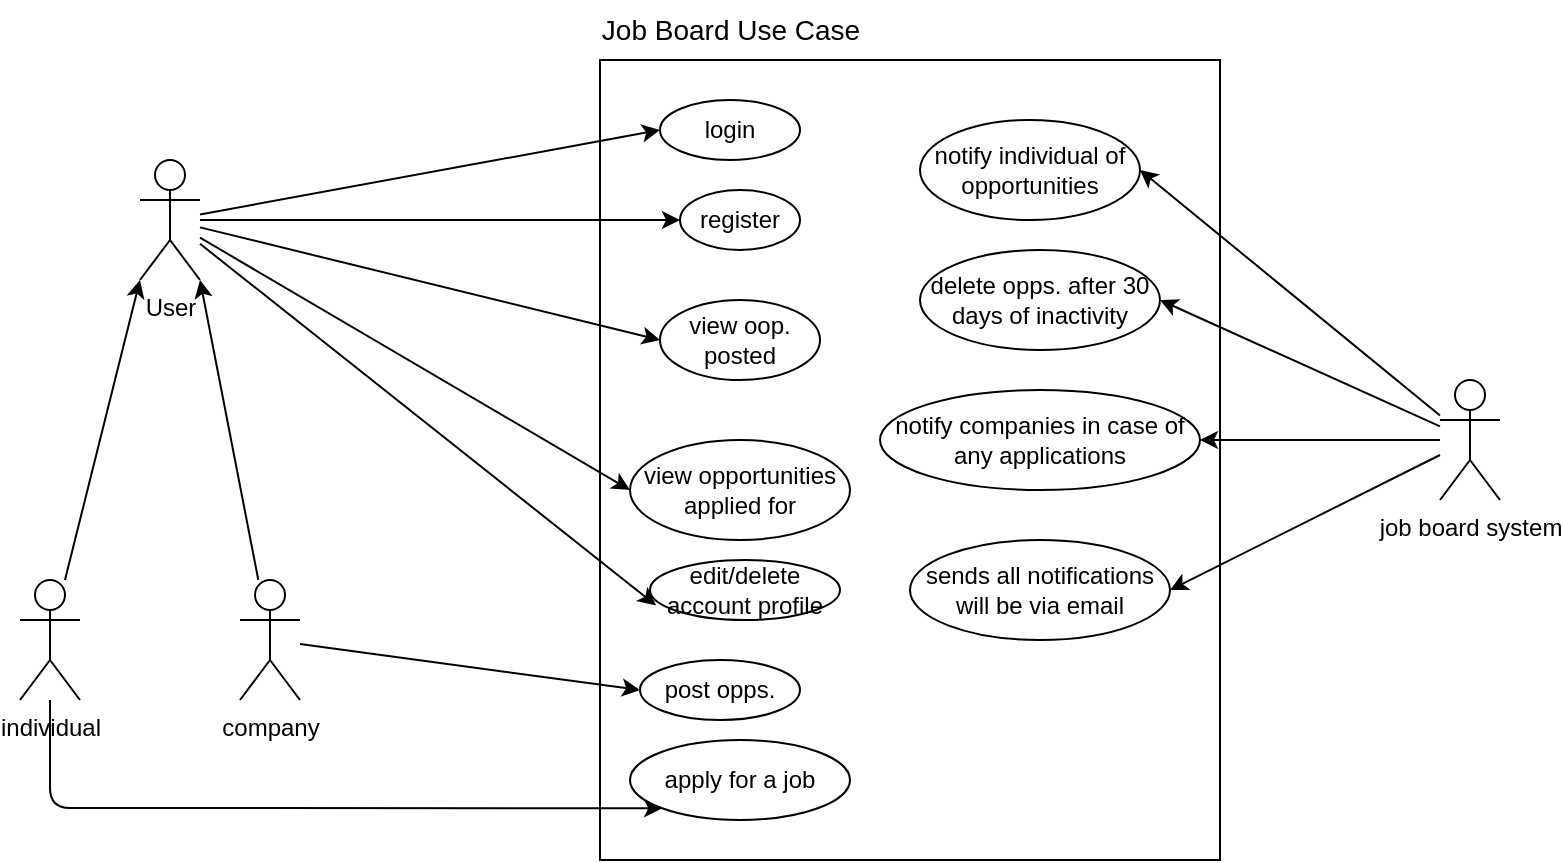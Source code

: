 <mxfile>
    <diagram id="wHwoylrVxa8hDnAa-_Nc" name="Page-1">
        <mxGraphModel dx="986" dy="419" grid="1" gridSize="10" guides="1" tooltips="1" connect="1" arrows="1" fold="1" page="1" pageScale="1" pageWidth="850" pageHeight="1100" math="0" shadow="0">
            <root>
                <mxCell id="0"/>
                <mxCell id="1" parent="0"/>
                <mxCell id="2" value="" style="rounded=0;whiteSpace=wrap;html=1;" vertex="1" parent="1">
                    <mxGeometry x="310" y="30" width="310" height="400" as="geometry"/>
                </mxCell>
                <mxCell id="15" style="edgeStyle=none;html=1;entryX=0;entryY=0.5;entryDx=0;entryDy=0;" edge="1" parent="1" source="3" target="9">
                    <mxGeometry relative="1" as="geometry"/>
                </mxCell>
                <mxCell id="16" style="edgeStyle=none;html=1;" edge="1" parent="1" source="3" target="10">
                    <mxGeometry relative="1" as="geometry"/>
                </mxCell>
                <mxCell id="17" style="edgeStyle=none;html=1;entryX=0;entryY=0.5;entryDx=0;entryDy=0;" edge="1" parent="1" source="3" target="11">
                    <mxGeometry relative="1" as="geometry"/>
                </mxCell>
                <mxCell id="18" style="edgeStyle=none;html=1;entryX=0;entryY=0.5;entryDx=0;entryDy=0;" edge="1" parent="1" source="3" target="13">
                    <mxGeometry relative="1" as="geometry"/>
                </mxCell>
                <mxCell id="35" style="edgeStyle=none;html=1;entryX=0.032;entryY=0.756;entryDx=0;entryDy=0;entryPerimeter=0;fontSize=14;" edge="1" parent="1" source="3" target="34">
                    <mxGeometry relative="1" as="geometry"/>
                </mxCell>
                <mxCell id="3" value="User" style="shape=umlActor;verticalLabelPosition=bottom;verticalAlign=top;html=1;outlineConnect=0;" vertex="1" parent="1">
                    <mxGeometry x="80" y="80" width="30" height="60" as="geometry"/>
                </mxCell>
                <mxCell id="7" style="edgeStyle=none;html=1;entryX=0;entryY=1;entryDx=0;entryDy=0;entryPerimeter=0;" edge="1" parent="1" source="4" target="3">
                    <mxGeometry relative="1" as="geometry">
                        <mxPoint x="70" y="150" as="targetPoint"/>
                    </mxGeometry>
                </mxCell>
                <mxCell id="30" style="edgeStyle=none;html=1;entryX=0;entryY=1;entryDx=0;entryDy=0;" edge="1" parent="1" source="4" target="12">
                    <mxGeometry relative="1" as="geometry">
                        <Array as="points">
                            <mxPoint x="35" y="404"/>
                        </Array>
                    </mxGeometry>
                </mxCell>
                <mxCell id="4" value="individual" style="shape=umlActor;verticalLabelPosition=bottom;verticalAlign=top;html=1;outlineConnect=0;" vertex="1" parent="1">
                    <mxGeometry x="20" y="290" width="30" height="60" as="geometry"/>
                </mxCell>
                <mxCell id="8" style="edgeStyle=none;html=1;entryX=1;entryY=1;entryDx=0;entryDy=0;entryPerimeter=0;" edge="1" parent="1" source="5" target="3">
                    <mxGeometry relative="1" as="geometry"/>
                </mxCell>
                <mxCell id="21" style="edgeStyle=none;html=1;entryX=0;entryY=0.5;entryDx=0;entryDy=0;" edge="1" parent="1" source="5" target="20">
                    <mxGeometry relative="1" as="geometry"/>
                </mxCell>
                <mxCell id="5" value="company" style="shape=umlActor;verticalLabelPosition=bottom;verticalAlign=top;html=1;outlineConnect=0;" vertex="1" parent="1">
                    <mxGeometry x="130" y="290" width="30" height="60" as="geometry"/>
                </mxCell>
                <mxCell id="9" value="login" style="ellipse;whiteSpace=wrap;html=1;" vertex="1" parent="1">
                    <mxGeometry x="340" y="50" width="70" height="30" as="geometry"/>
                </mxCell>
                <mxCell id="10" value="register" style="ellipse;whiteSpace=wrap;html=1;" vertex="1" parent="1">
                    <mxGeometry x="350" y="95" width="60" height="30" as="geometry"/>
                </mxCell>
                <mxCell id="11" value="view oop. posted" style="ellipse;whiteSpace=wrap;html=1;" vertex="1" parent="1">
                    <mxGeometry x="340" y="150" width="80" height="40" as="geometry"/>
                </mxCell>
                <mxCell id="12" value="apply for a job" style="ellipse;whiteSpace=wrap;html=1;" vertex="1" parent="1">
                    <mxGeometry x="325" y="370" width="110" height="40" as="geometry"/>
                </mxCell>
                <mxCell id="13" value="view opportunities applied for" style="ellipse;whiteSpace=wrap;html=1;" vertex="1" parent="1">
                    <mxGeometry x="325" y="220" width="110" height="50" as="geometry"/>
                </mxCell>
                <mxCell id="20" value="post opps." style="ellipse;whiteSpace=wrap;html=1;" vertex="1" parent="1">
                    <mxGeometry x="330" y="330" width="80" height="30" as="geometry"/>
                </mxCell>
                <mxCell id="22" value="notify individual of opportunities" style="ellipse;whiteSpace=wrap;html=1;" vertex="1" parent="1">
                    <mxGeometry x="470" y="60" width="110" height="50" as="geometry"/>
                </mxCell>
                <mxCell id="25" style="edgeStyle=none;html=1;entryX=1;entryY=0.5;entryDx=0;entryDy=0;" edge="1" parent="1" source="23" target="22">
                    <mxGeometry relative="1" as="geometry"/>
                </mxCell>
                <mxCell id="28" style="edgeStyle=none;html=1;entryX=1;entryY=0.5;entryDx=0;entryDy=0;" edge="1" parent="1" source="23" target="26">
                    <mxGeometry relative="1" as="geometry"/>
                </mxCell>
                <mxCell id="29" style="edgeStyle=none;html=1;entryX=1;entryY=0.5;entryDx=0;entryDy=0;" edge="1" parent="1" source="23" target="27">
                    <mxGeometry relative="1" as="geometry"/>
                </mxCell>
                <mxCell id="32" style="edgeStyle=none;html=1;entryX=1;entryY=0.5;entryDx=0;entryDy=0;" edge="1" parent="1" source="23" target="31">
                    <mxGeometry relative="1" as="geometry"/>
                </mxCell>
                <mxCell id="23" value="job board system" style="shape=umlActor;verticalLabelPosition=bottom;verticalAlign=top;html=1;outlineConnect=0;" vertex="1" parent="1">
                    <mxGeometry x="730" y="190" width="30" height="60" as="geometry"/>
                </mxCell>
                <mxCell id="26" value="delete opps. after 30 days of inactivity" style="ellipse;whiteSpace=wrap;html=1;" vertex="1" parent="1">
                    <mxGeometry x="470" y="125" width="120" height="50" as="geometry"/>
                </mxCell>
                <mxCell id="27" value="notify companies in case of any applications" style="ellipse;whiteSpace=wrap;html=1;" vertex="1" parent="1">
                    <mxGeometry x="450" y="195" width="160" height="50" as="geometry"/>
                </mxCell>
                <mxCell id="31" value="sends all notifications will be via email" style="ellipse;whiteSpace=wrap;html=1;" vertex="1" parent="1">
                    <mxGeometry x="465" y="270" width="130" height="50" as="geometry"/>
                </mxCell>
                <mxCell id="33" value="&lt;font style=&quot;font-size: 14px;&quot;&gt;Job Board Use Case&lt;/font&gt;" style="text;html=1;align=center;verticalAlign=middle;resizable=0;points=[];autosize=1;strokeColor=none;fillColor=none;" vertex="1" parent="1">
                    <mxGeometry x="300" width="150" height="30" as="geometry"/>
                </mxCell>
                <mxCell id="34" value="edit/delete account profile" style="ellipse;whiteSpace=wrap;html=1;" vertex="1" parent="1">
                    <mxGeometry x="335" y="280" width="95" height="30" as="geometry"/>
                </mxCell>
            </root>
        </mxGraphModel>
    </diagram>
    <diagram id="mFMlkHTjwaZ6OYQtxfO9" name="Page-2">
        <mxGraphModel dx="986" dy="419" grid="1" gridSize="10" guides="1" tooltips="1" connect="1" arrows="1" fold="1" page="1" pageScale="1" pageWidth="850" pageHeight="1100" math="0" shadow="0">
            <root>
                <mxCell id="0"/>
                <mxCell id="1" parent="0"/>
            </root>
        </mxGraphModel>
    </diagram>
</mxfile>